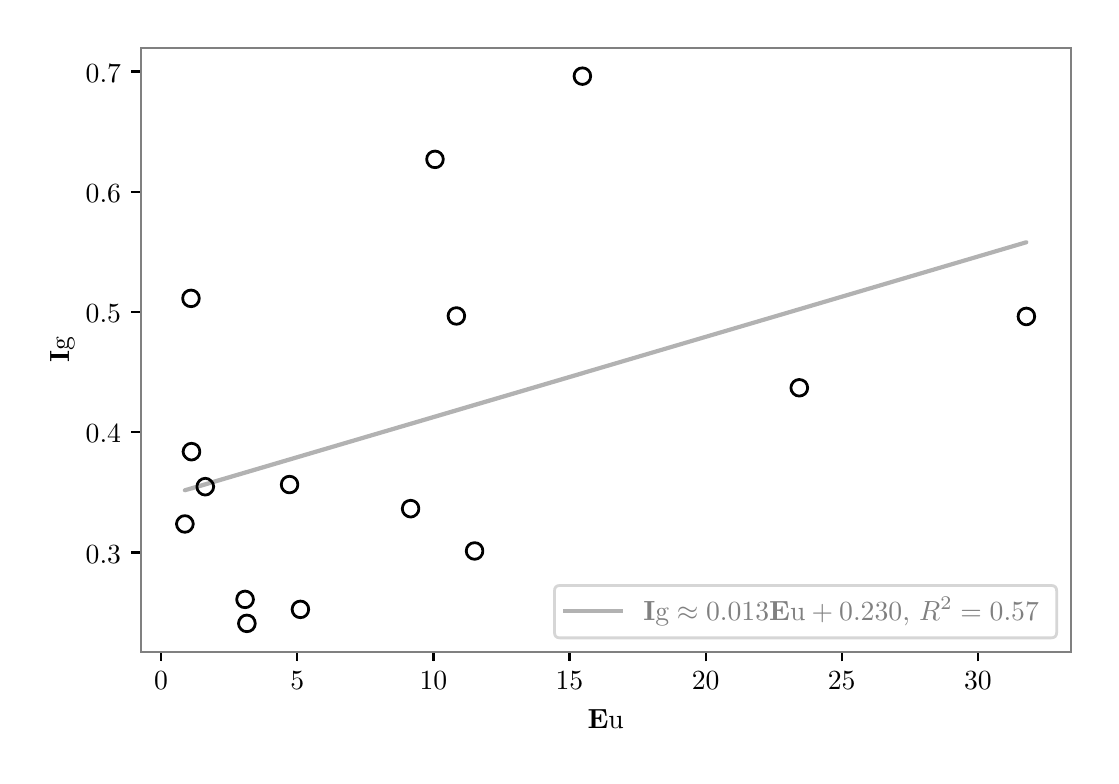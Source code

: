 \begingroup%
\makeatletter%
\begin{pgfpicture}%
\pgfpathrectangle{\pgfpointorigin}{\pgfqpoint{5.315in}{3.642in}}%
\pgfusepath{use as bounding box, clip}%
\begin{pgfscope}%
\pgfsetbuttcap%
\pgfsetmiterjoin%
\definecolor{currentfill}{rgb}{1.0,1.0,1.0}%
\pgfsetfillcolor{currentfill}%
\pgfsetlinewidth{0.0pt}%
\definecolor{currentstroke}{rgb}{1.0,1.0,1.0}%
\pgfsetstrokecolor{currentstroke}%
\pgfsetdash{}{0pt}%
\pgfpathmoveto{\pgfqpoint{0.0in}{0.0in}}%
\pgfpathlineto{\pgfqpoint{5.315in}{0.0in}}%
\pgfpathlineto{\pgfqpoint{5.315in}{3.642in}}%
\pgfpathlineto{\pgfqpoint{0.0in}{3.642in}}%
\pgfpathclose%
\pgfusepath{fill}%
\end{pgfscope}%
\begin{pgfscope}%
\pgfsetbuttcap%
\pgfsetmiterjoin%
\definecolor{currentfill}{rgb}{1.0,1.0,1.0}%
\pgfsetfillcolor{currentfill}%
\pgfsetlinewidth{0.0pt}%
\definecolor{currentstroke}{rgb}{0.0,0.0,0.0}%
\pgfsetstrokecolor{currentstroke}%
\pgfsetstrokeopacity{0.0}%
\pgfsetdash{}{0pt}%
\pgfpathmoveto{\pgfqpoint{0.565in}{0.522in}}%
\pgfpathlineto{\pgfqpoint{5.215in}{0.522in}}%
\pgfpathlineto{\pgfqpoint{5.215in}{3.542in}}%
\pgfpathlineto{\pgfqpoint{0.565in}{3.542in}}%
\pgfpathclose%
\pgfusepath{fill}%
\end{pgfscope}%
\begin{pgfscope}%
\pgfpathrectangle{\pgfqpoint{0.565in}{0.522in}}{\pgfqpoint{4.65in}{3.02in}}%
\pgfusepath{clip}%
\pgfsetbuttcap%
\pgfsetroundjoin%
\definecolor{currentfill}{rgb}{1.0,1.0,1.0}%
\pgfsetfillcolor{currentfill}%
\pgfsetlinewidth{1.004pt}%
\definecolor{currentstroke}{rgb}{0.0,0.0,0.0}%
\pgfsetstrokecolor{currentstroke}%
\pgfsetdash{}{0pt}%
\pgfpathmoveto{\pgfqpoint{0.817in}{2.247in}}%
\pgfpathcurveto{\pgfqpoint{0.828in}{2.247in}}{\pgfqpoint{0.838in}{2.251in}}{\pgfqpoint{0.846in}{2.259in}}%
\pgfpathcurveto{\pgfqpoint{0.854in}{2.267in}}{\pgfqpoint{0.858in}{2.277in}}{\pgfqpoint{0.858in}{2.289in}}%
\pgfpathcurveto{\pgfqpoint{0.858in}{2.3in}}{\pgfqpoint{0.854in}{2.31in}}{\pgfqpoint{0.846in}{2.318in}}%
\pgfpathcurveto{\pgfqpoint{0.838in}{2.326in}}{\pgfqpoint{0.828in}{2.33in}}{\pgfqpoint{0.817in}{2.33in}}%
\pgfpathcurveto{\pgfqpoint{0.806in}{2.33in}}{\pgfqpoint{0.795in}{2.326in}}{\pgfqpoint{0.787in}{2.318in}}%
\pgfpathcurveto{\pgfqpoint{0.779in}{2.31in}}{\pgfqpoint{0.775in}{2.3in}}{\pgfqpoint{0.775in}{2.289in}}%
\pgfpathcurveto{\pgfqpoint{0.775in}{2.277in}}{\pgfqpoint{0.779in}{2.267in}}{\pgfqpoint{0.787in}{2.259in}}%
\pgfpathcurveto{\pgfqpoint{0.795in}{2.251in}}{\pgfqpoint{0.806in}{2.247in}}{\pgfqpoint{0.817in}{2.247in}}%
\pgfpathclose%
\pgfusepath{stroke,fill}%
\end{pgfscope}%
\begin{pgfscope}%
\pgfpathrectangle{\pgfqpoint{0.565in}{0.522in}}{\pgfqpoint{4.65in}{3.02in}}%
\pgfusepath{clip}%
\pgfsetbuttcap%
\pgfsetroundjoin%
\definecolor{currentfill}{rgb}{1.0,1.0,1.0}%
\pgfsetfillcolor{currentfill}%
\pgfsetlinewidth{1.004pt}%
\definecolor{currentstroke}{rgb}{0.0,0.0,0.0}%
\pgfsetstrokecolor{currentstroke}%
\pgfsetdash{}{0pt}%
\pgfpathmoveto{\pgfqpoint{3.858in}{1.8in}}%
\pgfpathcurveto{\pgfqpoint{3.869in}{1.8in}}{\pgfqpoint{3.88in}{1.804in}}{\pgfqpoint{3.888in}{1.812in}}%
\pgfpathcurveto{\pgfqpoint{3.895in}{1.82in}}{\pgfqpoint{3.9in}{1.83in}}{\pgfqpoint{3.9in}{1.841in}}%
\pgfpathcurveto{\pgfqpoint{3.9in}{1.852in}}{\pgfqpoint{3.895in}{1.863in}}{\pgfqpoint{3.888in}{1.871in}}%
\pgfpathcurveto{\pgfqpoint{3.88in}{1.878in}}{\pgfqpoint{3.869in}{1.883in}}{\pgfqpoint{3.858in}{1.883in}}%
\pgfpathcurveto{\pgfqpoint{3.847in}{1.883in}}{\pgfqpoint{3.836in}{1.878in}}{\pgfqpoint{3.829in}{1.871in}}%
\pgfpathcurveto{\pgfqpoint{3.821in}{1.863in}}{\pgfqpoint{3.816in}{1.852in}}{\pgfqpoint{3.816in}{1.841in}}%
\pgfpathcurveto{\pgfqpoint{3.816in}{1.83in}}{\pgfqpoint{3.821in}{1.82in}}{\pgfqpoint{3.829in}{1.812in}}%
\pgfpathcurveto{\pgfqpoint{3.836in}{1.804in}}{\pgfqpoint{3.847in}{1.8in}}{\pgfqpoint{3.858in}{1.8in}}%
\pgfpathclose%
\pgfusepath{stroke,fill}%
\end{pgfscope}%
\begin{pgfscope}%
\pgfpathrectangle{\pgfqpoint{0.565in}{0.522in}}{\pgfqpoint{4.65in}{3.02in}}%
\pgfusepath{clip}%
\pgfsetbuttcap%
\pgfsetroundjoin%
\definecolor{currentfill}{rgb}{1.0,1.0,1.0}%
\pgfsetfillcolor{currentfill}%
\pgfsetlinewidth{1.004pt}%
\definecolor{currentstroke}{rgb}{0.0,0.0,0.0}%
\pgfsetstrokecolor{currentstroke}%
\pgfsetdash{}{0pt}%
\pgfpathmoveto{\pgfqpoint{4.993in}{2.156in}}%
\pgfpathcurveto{\pgfqpoint{5.004in}{2.156in}}{\pgfqpoint{5.015in}{2.161in}}{\pgfqpoint{5.023in}{2.169in}}%
\pgfpathcurveto{\pgfqpoint{5.031in}{2.176in}}{\pgfqpoint{5.035in}{2.187in}}{\pgfqpoint{5.035in}{2.198in}}%
\pgfpathcurveto{\pgfqpoint{5.035in}{2.209in}}{\pgfqpoint{5.031in}{2.22in}}{\pgfqpoint{5.023in}{2.228in}}%
\pgfpathcurveto{\pgfqpoint{5.015in}{2.235in}}{\pgfqpoint{5.004in}{2.24in}}{\pgfqpoint{4.993in}{2.24in}}%
\pgfpathcurveto{\pgfqpoint{4.982in}{2.24in}}{\pgfqpoint{4.972in}{2.235in}}{\pgfqpoint{4.964in}{2.228in}}%
\pgfpathcurveto{\pgfqpoint{4.956in}{2.22in}}{\pgfqpoint{4.952in}{2.209in}}{\pgfqpoint{4.952in}{2.198in}}%
\pgfpathcurveto{\pgfqpoint{4.952in}{2.187in}}{\pgfqpoint{4.956in}{2.176in}}{\pgfqpoint{4.964in}{2.169in}}%
\pgfpathcurveto{\pgfqpoint{4.972in}{2.161in}}{\pgfqpoint{4.982in}{2.156in}}{\pgfqpoint{4.993in}{2.156in}}%
\pgfpathclose%
\pgfusepath{stroke,fill}%
\end{pgfscope}%
\begin{pgfscope}%
\pgfpathrectangle{\pgfqpoint{0.565in}{0.522in}}{\pgfqpoint{4.65in}{3.02in}}%
\pgfusepath{clip}%
\pgfsetbuttcap%
\pgfsetroundjoin%
\definecolor{currentfill}{rgb}{1.0,1.0,1.0}%
\pgfsetfillcolor{currentfill}%
\pgfsetlinewidth{1.004pt}%
\definecolor{currentstroke}{rgb}{0.0,0.0,0.0}%
\pgfsetstrokecolor{currentstroke}%
\pgfsetdash{}{0pt}%
\pgfpathmoveto{\pgfqpoint{1.915in}{1.195in}}%
\pgfpathcurveto{\pgfqpoint{1.926in}{1.195in}}{\pgfqpoint{1.936in}{1.2in}}{\pgfqpoint{1.944in}{1.208in}}%
\pgfpathcurveto{\pgfqpoint{1.952in}{1.215in}}{\pgfqpoint{1.956in}{1.226in}}{\pgfqpoint{1.956in}{1.237in}}%
\pgfpathcurveto{\pgfqpoint{1.956in}{1.248in}}{\pgfqpoint{1.952in}{1.259in}}{\pgfqpoint{1.944in}{1.267in}}%
\pgfpathcurveto{\pgfqpoint{1.936in}{1.274in}}{\pgfqpoint{1.926in}{1.279in}}{\pgfqpoint{1.915in}{1.279in}}%
\pgfpathcurveto{\pgfqpoint{1.904in}{1.279in}}{\pgfqpoint{1.893in}{1.274in}}{\pgfqpoint{1.885in}{1.267in}}%
\pgfpathcurveto{\pgfqpoint{1.878in}{1.259in}}{\pgfqpoint{1.873in}{1.248in}}{\pgfqpoint{1.873in}{1.237in}}%
\pgfpathcurveto{\pgfqpoint{1.873in}{1.226in}}{\pgfqpoint{1.878in}{1.215in}}{\pgfqpoint{1.885in}{1.208in}}%
\pgfpathcurveto{\pgfqpoint{1.893in}{1.2in}}{\pgfqpoint{1.904in}{1.195in}}{\pgfqpoint{1.915in}{1.195in}}%
\pgfpathclose%
\pgfusepath{stroke,fill}%
\end{pgfscope}%
\begin{pgfscope}%
\pgfpathrectangle{\pgfqpoint{0.565in}{0.522in}}{\pgfqpoint{4.65in}{3.02in}}%
\pgfusepath{clip}%
\pgfsetbuttcap%
\pgfsetroundjoin%
\definecolor{currentfill}{rgb}{1.0,1.0,1.0}%
\pgfsetfillcolor{currentfill}%
\pgfsetlinewidth{1.004pt}%
\definecolor{currentstroke}{rgb}{0.0,0.0,0.0}%
\pgfsetstrokecolor{currentstroke}%
\pgfsetdash{}{0pt}%
\pgfpathmoveto{\pgfqpoint{2.774in}{3.358in}}%
\pgfpathcurveto{\pgfqpoint{2.785in}{3.358in}}{\pgfqpoint{2.795in}{3.363in}}{\pgfqpoint{2.803in}{3.37in}}%
\pgfpathcurveto{\pgfqpoint{2.811in}{3.378in}}{\pgfqpoint{2.815in}{3.389in}}{\pgfqpoint{2.815in}{3.4in}}%
\pgfpathcurveto{\pgfqpoint{2.815in}{3.411in}}{\pgfqpoint{2.811in}{3.421in}}{\pgfqpoint{2.803in}{3.429in}}%
\pgfpathcurveto{\pgfqpoint{2.795in}{3.437in}}{\pgfqpoint{2.785in}{3.441in}}{\pgfqpoint{2.774in}{3.441in}}%
\pgfpathcurveto{\pgfqpoint{2.762in}{3.441in}}{\pgfqpoint{2.752in}{3.437in}}{\pgfqpoint{2.744in}{3.429in}}%
\pgfpathcurveto{\pgfqpoint{2.736in}{3.421in}}{\pgfqpoint{2.732in}{3.411in}}{\pgfqpoint{2.732in}{3.4in}}%
\pgfpathcurveto{\pgfqpoint{2.732in}{3.389in}}{\pgfqpoint{2.736in}{3.378in}}{\pgfqpoint{2.744in}{3.37in}}%
\pgfpathcurveto{\pgfqpoint{2.752in}{3.363in}}{\pgfqpoint{2.762in}{3.358in}}{\pgfqpoint{2.774in}{3.358in}}%
\pgfpathclose%
\pgfusepath{stroke,fill}%
\end{pgfscope}%
\begin{pgfscope}%
\pgfpathrectangle{\pgfqpoint{0.565in}{0.522in}}{\pgfqpoint{4.65in}{3.02in}}%
\pgfusepath{clip}%
\pgfsetbuttcap%
\pgfsetroundjoin%
\definecolor{currentfill}{rgb}{1.0,1.0,1.0}%
\pgfsetfillcolor{currentfill}%
\pgfsetlinewidth{1.004pt}%
\definecolor{currentstroke}{rgb}{0.0,0.0,0.0}%
\pgfsetstrokecolor{currentstroke}%
\pgfsetdash{}{0pt}%
\pgfpathmoveto{\pgfqpoint{2.235in}{0.984in}}%
\pgfpathcurveto{\pgfqpoint{2.246in}{0.984in}}{\pgfqpoint{2.256in}{0.988in}}{\pgfqpoint{2.264in}{0.996in}}%
\pgfpathcurveto{\pgfqpoint{2.272in}{1.004in}}{\pgfqpoint{2.276in}{1.014in}}{\pgfqpoint{2.276in}{1.025in}}%
\pgfpathcurveto{\pgfqpoint{2.276in}{1.037in}}{\pgfqpoint{2.272in}{1.047in}}{\pgfqpoint{2.264in}{1.055in}}%
\pgfpathcurveto{\pgfqpoint{2.256in}{1.063in}}{\pgfqpoint{2.246in}{1.067in}}{\pgfqpoint{2.235in}{1.067in}}%
\pgfpathcurveto{\pgfqpoint{2.224in}{1.067in}}{\pgfqpoint{2.213in}{1.063in}}{\pgfqpoint{2.205in}{1.055in}}%
\pgfpathcurveto{\pgfqpoint{2.197in}{1.047in}}{\pgfqpoint{2.193in}{1.037in}}{\pgfqpoint{2.193in}{1.025in}}%
\pgfpathcurveto{\pgfqpoint{2.193in}{1.014in}}{\pgfqpoint{2.197in}{1.004in}}{\pgfqpoint{2.205in}{0.996in}}%
\pgfpathcurveto{\pgfqpoint{2.213in}{0.988in}}{\pgfqpoint{2.224in}{0.984in}}{\pgfqpoint{2.235in}{0.984in}}%
\pgfpathclose%
\pgfusepath{stroke,fill}%
\end{pgfscope}%
\begin{pgfscope}%
\pgfpathrectangle{\pgfqpoint{0.565in}{0.522in}}{\pgfqpoint{4.65in}{3.02in}}%
\pgfusepath{clip}%
\pgfsetbuttcap%
\pgfsetroundjoin%
\definecolor{currentfill}{rgb}{1.0,1.0,1.0}%
\pgfsetfillcolor{currentfill}%
\pgfsetlinewidth{1.004pt}%
\definecolor{currentstroke}{rgb}{0.0,0.0,0.0}%
\pgfsetstrokecolor{currentstroke}%
\pgfsetdash{}{0pt}%
\pgfpathmoveto{\pgfqpoint{0.819in}{1.48in}}%
\pgfpathcurveto{\pgfqpoint{0.83in}{1.48in}}{\pgfqpoint{0.841in}{1.485in}}{\pgfqpoint{0.849in}{1.493in}}%
\pgfpathcurveto{\pgfqpoint{0.856in}{1.5in}}{\pgfqpoint{0.861in}{1.511in}}{\pgfqpoint{0.861in}{1.522in}}%
\pgfpathcurveto{\pgfqpoint{0.861in}{1.533in}}{\pgfqpoint{0.856in}{1.544in}}{\pgfqpoint{0.849in}{1.552in}}%
\pgfpathcurveto{\pgfqpoint{0.841in}{1.559in}}{\pgfqpoint{0.83in}{1.564in}}{\pgfqpoint{0.819in}{1.564in}}%
\pgfpathcurveto{\pgfqpoint{0.808in}{1.564in}}{\pgfqpoint{0.797in}{1.559in}}{\pgfqpoint{0.79in}{1.552in}}%
\pgfpathcurveto{\pgfqpoint{0.782in}{1.544in}}{\pgfqpoint{0.777in}{1.533in}}{\pgfqpoint{0.777in}{1.522in}}%
\pgfpathcurveto{\pgfqpoint{0.777in}{1.511in}}{\pgfqpoint{0.782in}{1.5in}}{\pgfqpoint{0.79in}{1.493in}}%
\pgfpathcurveto{\pgfqpoint{0.797in}{1.485in}}{\pgfqpoint{0.808in}{1.48in}}{\pgfqpoint{0.819in}{1.48in}}%
\pgfpathclose%
\pgfusepath{stroke,fill}%
\end{pgfscope}%
\begin{pgfscope}%
\pgfpathrectangle{\pgfqpoint{0.565in}{0.522in}}{\pgfqpoint{4.65in}{3.02in}}%
\pgfusepath{clip}%
\pgfsetbuttcap%
\pgfsetroundjoin%
\definecolor{currentfill}{rgb}{1.0,1.0,1.0}%
\pgfsetfillcolor{currentfill}%
\pgfsetlinewidth{1.004pt}%
\definecolor{currentstroke}{rgb}{0.0,0.0,0.0}%
\pgfsetstrokecolor{currentstroke}%
\pgfsetdash{}{0pt}%
\pgfpathmoveto{\pgfqpoint{1.364in}{0.692in}}%
\pgfpathcurveto{\pgfqpoint{1.375in}{0.692in}}{\pgfqpoint{1.385in}{0.696in}}{\pgfqpoint{1.393in}{0.704in}}%
\pgfpathcurveto{\pgfqpoint{1.401in}{0.712in}}{\pgfqpoint{1.405in}{0.723in}}{\pgfqpoint{1.405in}{0.734in}}%
\pgfpathcurveto{\pgfqpoint{1.405in}{0.745in}}{\pgfqpoint{1.401in}{0.755in}}{\pgfqpoint{1.393in}{0.763in}}%
\pgfpathcurveto{\pgfqpoint{1.385in}{0.771in}}{\pgfqpoint{1.375in}{0.775in}}{\pgfqpoint{1.364in}{0.775in}}%
\pgfpathcurveto{\pgfqpoint{1.353in}{0.775in}}{\pgfqpoint{1.342in}{0.771in}}{\pgfqpoint{1.334in}{0.763in}}%
\pgfpathcurveto{\pgfqpoint{1.327in}{0.755in}}{\pgfqpoint{1.322in}{0.745in}}{\pgfqpoint{1.322in}{0.734in}}%
\pgfpathcurveto{\pgfqpoint{1.322in}{0.723in}}{\pgfqpoint{1.327in}{0.712in}}{\pgfqpoint{1.334in}{0.704in}}%
\pgfpathcurveto{\pgfqpoint{1.342in}{0.696in}}{\pgfqpoint{1.353in}{0.692in}}{\pgfqpoint{1.364in}{0.692in}}%
\pgfpathclose%
\pgfusepath{stroke,fill}%
\end{pgfscope}%
\begin{pgfscope}%
\pgfpathrectangle{\pgfqpoint{0.565in}{0.522in}}{\pgfqpoint{4.65in}{3.02in}}%
\pgfusepath{clip}%
\pgfsetbuttcap%
\pgfsetroundjoin%
\definecolor{currentfill}{rgb}{1.0,1.0,1.0}%
\pgfsetfillcolor{currentfill}%
\pgfsetlinewidth{1.004pt}%
\definecolor{currentstroke}{rgb}{0.0,0.0,0.0}%
\pgfsetstrokecolor{currentstroke}%
\pgfsetdash{}{0pt}%
\pgfpathmoveto{\pgfqpoint{1.096in}{0.622in}}%
\pgfpathcurveto{\pgfqpoint{1.107in}{0.622in}}{\pgfqpoint{1.118in}{0.626in}}{\pgfqpoint{1.126in}{0.634in}}%
\pgfpathcurveto{\pgfqpoint{1.133in}{0.642in}}{\pgfqpoint{1.138in}{0.652in}}{\pgfqpoint{1.138in}{0.663in}}%
\pgfpathcurveto{\pgfqpoint{1.138in}{0.674in}}{\pgfqpoint{1.133in}{0.685in}}{\pgfqpoint{1.126in}{0.693in}}%
\pgfpathcurveto{\pgfqpoint{1.118in}{0.701in}}{\pgfqpoint{1.107in}{0.705in}}{\pgfqpoint{1.096in}{0.705in}}%
\pgfpathcurveto{\pgfqpoint{1.085in}{0.705in}}{\pgfqpoint{1.074in}{0.701in}}{\pgfqpoint{1.067in}{0.693in}}%
\pgfpathcurveto{\pgfqpoint{1.059in}{0.685in}}{\pgfqpoint{1.054in}{0.674in}}{\pgfqpoint{1.054in}{0.663in}}%
\pgfpathcurveto{\pgfqpoint{1.054in}{0.652in}}{\pgfqpoint{1.059in}{0.642in}}{\pgfqpoint{1.067in}{0.634in}}%
\pgfpathcurveto{\pgfqpoint{1.074in}{0.626in}}{\pgfqpoint{1.085in}{0.622in}}{\pgfqpoint{1.096in}{0.622in}}%
\pgfpathclose%
\pgfusepath{stroke,fill}%
\end{pgfscope}%
\begin{pgfscope}%
\pgfpathrectangle{\pgfqpoint{0.565in}{0.522in}}{\pgfqpoint{4.65in}{3.02in}}%
\pgfusepath{clip}%
\pgfsetbuttcap%
\pgfsetroundjoin%
\definecolor{currentfill}{rgb}{1.0,1.0,1.0}%
\pgfsetfillcolor{currentfill}%
\pgfsetlinewidth{1.004pt}%
\definecolor{currentstroke}{rgb}{0.0,0.0,0.0}%
\pgfsetstrokecolor{currentstroke}%
\pgfsetdash{}{0pt}%
\pgfpathmoveto{\pgfqpoint{0.888in}{1.305in}}%
\pgfpathcurveto{\pgfqpoint{0.899in}{1.305in}}{\pgfqpoint{0.91in}{1.31in}}{\pgfqpoint{0.917in}{1.318in}}%
\pgfpathcurveto{\pgfqpoint{0.925in}{1.325in}}{\pgfqpoint{0.93in}{1.336in}}{\pgfqpoint{0.93in}{1.347in}}%
\pgfpathcurveto{\pgfqpoint{0.93in}{1.358in}}{\pgfqpoint{0.925in}{1.369in}}{\pgfqpoint{0.917in}{1.376in}}%
\pgfpathcurveto{\pgfqpoint{0.91in}{1.384in}}{\pgfqpoint{0.899in}{1.389in}}{\pgfqpoint{0.888in}{1.389in}}%
\pgfpathcurveto{\pgfqpoint{0.877in}{1.389in}}{\pgfqpoint{0.866in}{1.384in}}{\pgfqpoint{0.858in}{1.376in}}%
\pgfpathcurveto{\pgfqpoint{0.851in}{1.369in}}{\pgfqpoint{0.846in}{1.358in}}{\pgfqpoint{0.846in}{1.347in}}%
\pgfpathcurveto{\pgfqpoint{0.846in}{1.336in}}{\pgfqpoint{0.851in}{1.325in}}{\pgfqpoint{0.858in}{1.318in}}%
\pgfpathcurveto{\pgfqpoint{0.866in}{1.31in}}{\pgfqpoint{0.877in}{1.305in}}{\pgfqpoint{0.888in}{1.305in}}%
\pgfpathclose%
\pgfusepath{stroke,fill}%
\end{pgfscope}%
\begin{pgfscope}%
\pgfpathrectangle{\pgfqpoint{0.565in}{0.522in}}{\pgfqpoint{4.65in}{3.02in}}%
\pgfusepath{clip}%
\pgfsetbuttcap%
\pgfsetroundjoin%
\definecolor{currentfill}{rgb}{1.0,1.0,1.0}%
\pgfsetfillcolor{currentfill}%
\pgfsetlinewidth{1.004pt}%
\definecolor{currentstroke}{rgb}{0.0,0.0,0.0}%
\pgfsetstrokecolor{currentstroke}%
\pgfsetdash{}{0pt}%
\pgfpathmoveto{\pgfqpoint{2.144in}{2.159in}}%
\pgfpathcurveto{\pgfqpoint{2.155in}{2.159in}}{\pgfqpoint{2.165in}{2.163in}}{\pgfqpoint{2.173in}{2.171in}}%
\pgfpathcurveto{\pgfqpoint{2.181in}{2.179in}}{\pgfqpoint{2.185in}{2.19in}}{\pgfqpoint{2.185in}{2.201in}}%
\pgfpathcurveto{\pgfqpoint{2.185in}{2.212in}}{\pgfqpoint{2.181in}{2.222in}}{\pgfqpoint{2.173in}{2.23in}}%
\pgfpathcurveto{\pgfqpoint{2.165in}{2.238in}}{\pgfqpoint{2.155in}{2.242in}}{\pgfqpoint{2.144in}{2.242in}}%
\pgfpathcurveto{\pgfqpoint{2.133in}{2.242in}}{\pgfqpoint{2.122in}{2.238in}}{\pgfqpoint{2.114in}{2.23in}}%
\pgfpathcurveto{\pgfqpoint{2.106in}{2.222in}}{\pgfqpoint{2.102in}{2.212in}}{\pgfqpoint{2.102in}{2.201in}}%
\pgfpathcurveto{\pgfqpoint{2.102in}{2.19in}}{\pgfqpoint{2.106in}{2.179in}}{\pgfqpoint{2.114in}{2.171in}}%
\pgfpathcurveto{\pgfqpoint{2.122in}{2.163in}}{\pgfqpoint{2.133in}{2.159in}}{\pgfqpoint{2.144in}{2.159in}}%
\pgfpathclose%
\pgfusepath{stroke,fill}%
\end{pgfscope}%
\begin{pgfscope}%
\pgfpathrectangle{\pgfqpoint{0.565in}{0.522in}}{\pgfqpoint{4.65in}{3.02in}}%
\pgfusepath{clip}%
\pgfsetbuttcap%
\pgfsetroundjoin%
\definecolor{currentfill}{rgb}{1.0,1.0,1.0}%
\pgfsetfillcolor{currentfill}%
\pgfsetlinewidth{1.004pt}%
\definecolor{currentstroke}{rgb}{0.0,0.0,0.0}%
\pgfsetstrokecolor{currentstroke}%
\pgfsetdash{}{0pt}%
\pgfpathmoveto{\pgfqpoint{1.087in}{0.742in}}%
\pgfpathcurveto{\pgfqpoint{1.098in}{0.742in}}{\pgfqpoint{1.109in}{0.746in}}{\pgfqpoint{1.116in}{0.754in}}%
\pgfpathcurveto{\pgfqpoint{1.124in}{0.762in}}{\pgfqpoint{1.129in}{0.772in}}{\pgfqpoint{1.129in}{0.783in}}%
\pgfpathcurveto{\pgfqpoint{1.129in}{0.794in}}{\pgfqpoint{1.124in}{0.805in}}{\pgfqpoint{1.116in}{0.813in}}%
\pgfpathcurveto{\pgfqpoint{1.109in}{0.82in}}{\pgfqpoint{1.098in}{0.825in}}{\pgfqpoint{1.087in}{0.825in}}%
\pgfpathcurveto{\pgfqpoint{1.076in}{0.825in}}{\pgfqpoint{1.065in}{0.82in}}{\pgfqpoint{1.057in}{0.813in}}%
\pgfpathcurveto{\pgfqpoint{1.05in}{0.805in}}{\pgfqpoint{1.045in}{0.794in}}{\pgfqpoint{1.045in}{0.783in}}%
\pgfpathcurveto{\pgfqpoint{1.045in}{0.772in}}{\pgfqpoint{1.05in}{0.762in}}{\pgfqpoint{1.057in}{0.754in}}%
\pgfpathcurveto{\pgfqpoint{1.065in}{0.746in}}{\pgfqpoint{1.076in}{0.742in}}{\pgfqpoint{1.087in}{0.742in}}%
\pgfpathclose%
\pgfusepath{stroke,fill}%
\end{pgfscope}%
\begin{pgfscope}%
\pgfpathrectangle{\pgfqpoint{0.565in}{0.522in}}{\pgfqpoint{4.65in}{3.02in}}%
\pgfusepath{clip}%
\pgfsetbuttcap%
\pgfsetroundjoin%
\definecolor{currentfill}{rgb}{1.0,1.0,1.0}%
\pgfsetfillcolor{currentfill}%
\pgfsetlinewidth{1.004pt}%
\definecolor{currentstroke}{rgb}{0.0,0.0,0.0}%
\pgfsetstrokecolor{currentstroke}%
\pgfsetdash{}{0pt}%
\pgfpathmoveto{\pgfqpoint{0.786in}{1.119in}}%
\pgfpathcurveto{\pgfqpoint{0.797in}{1.119in}}{\pgfqpoint{0.808in}{1.123in}}{\pgfqpoint{0.815in}{1.131in}}%
\pgfpathcurveto{\pgfqpoint{0.823in}{1.139in}}{\pgfqpoint{0.828in}{1.15in}}{\pgfqpoint{0.828in}{1.161in}}%
\pgfpathcurveto{\pgfqpoint{0.828in}{1.172in}}{\pgfqpoint{0.823in}{1.182in}}{\pgfqpoint{0.815in}{1.19in}}%
\pgfpathcurveto{\pgfqpoint{0.808in}{1.198in}}{\pgfqpoint{0.797in}{1.202in}}{\pgfqpoint{0.786in}{1.202in}}%
\pgfpathcurveto{\pgfqpoint{0.775in}{1.202in}}{\pgfqpoint{0.764in}{1.198in}}{\pgfqpoint{0.757in}{1.19in}}%
\pgfpathcurveto{\pgfqpoint{0.749in}{1.182in}}{\pgfqpoint{0.744in}{1.172in}}{\pgfqpoint{0.744in}{1.161in}}%
\pgfpathcurveto{\pgfqpoint{0.744in}{1.15in}}{\pgfqpoint{0.749in}{1.139in}}{\pgfqpoint{0.757in}{1.131in}}%
\pgfpathcurveto{\pgfqpoint{0.764in}{1.123in}}{\pgfqpoint{0.775in}{1.119in}}{\pgfqpoint{0.786in}{1.119in}}%
\pgfpathclose%
\pgfusepath{stroke,fill}%
\end{pgfscope}%
\begin{pgfscope}%
\pgfpathrectangle{\pgfqpoint{0.565in}{0.522in}}{\pgfqpoint{4.65in}{3.02in}}%
\pgfusepath{clip}%
\pgfsetbuttcap%
\pgfsetroundjoin%
\definecolor{currentfill}{rgb}{1.0,1.0,1.0}%
\pgfsetfillcolor{currentfill}%
\pgfsetlinewidth{1.004pt}%
\definecolor{currentstroke}{rgb}{0.0,0.0,0.0}%
\pgfsetstrokecolor{currentstroke}%
\pgfsetdash{}{0pt}%
\pgfpathmoveto{\pgfqpoint{2.037in}{2.942in}}%
\pgfpathcurveto{\pgfqpoint{2.048in}{2.942in}}{\pgfqpoint{2.058in}{2.946in}}{\pgfqpoint{2.066in}{2.954in}}%
\pgfpathcurveto{\pgfqpoint{2.074in}{2.962in}}{\pgfqpoint{2.078in}{2.973in}}{\pgfqpoint{2.078in}{2.984in}}%
\pgfpathcurveto{\pgfqpoint{2.078in}{2.995in}}{\pgfqpoint{2.074in}{3.005in}}{\pgfqpoint{2.066in}{3.013in}}%
\pgfpathcurveto{\pgfqpoint{2.058in}{3.021in}}{\pgfqpoint{2.048in}{3.025in}}{\pgfqpoint{2.037in}{3.025in}}%
\pgfpathcurveto{\pgfqpoint{2.026in}{3.025in}}{\pgfqpoint{2.015in}{3.021in}}{\pgfqpoint{2.007in}{3.013in}}%
\pgfpathcurveto{\pgfqpoint{1.999in}{3.005in}}{\pgfqpoint{1.995in}{2.995in}}{\pgfqpoint{1.995in}{2.984in}}%
\pgfpathcurveto{\pgfqpoint{1.995in}{2.973in}}{\pgfqpoint{1.999in}{2.962in}}{\pgfqpoint{2.007in}{2.954in}}%
\pgfpathcurveto{\pgfqpoint{2.015in}{2.946in}}{\pgfqpoint{2.026in}{2.942in}}{\pgfqpoint{2.037in}{2.942in}}%
\pgfpathclose%
\pgfusepath{stroke,fill}%
\end{pgfscope}%
\begin{pgfscope}%
\pgfpathrectangle{\pgfqpoint{0.565in}{0.522in}}{\pgfqpoint{4.65in}{3.02in}}%
\pgfusepath{clip}%
\pgfsetbuttcap%
\pgfsetroundjoin%
\definecolor{currentfill}{rgb}{1.0,1.0,1.0}%
\pgfsetfillcolor{currentfill}%
\pgfsetlinewidth{1.004pt}%
\definecolor{currentstroke}{rgb}{0.0,0.0,0.0}%
\pgfsetstrokecolor{currentstroke}%
\pgfsetdash{}{0pt}%
\pgfpathmoveto{\pgfqpoint{1.309in}{1.316in}}%
\pgfpathcurveto{\pgfqpoint{1.32in}{1.316in}}{\pgfqpoint{1.331in}{1.32in}}{\pgfqpoint{1.339in}{1.328in}}%
\pgfpathcurveto{\pgfqpoint{1.347in}{1.336in}}{\pgfqpoint{1.351in}{1.346in}}{\pgfqpoint{1.351in}{1.357in}}%
\pgfpathcurveto{\pgfqpoint{1.351in}{1.368in}}{\pgfqpoint{1.347in}{1.379in}}{\pgfqpoint{1.339in}{1.387in}}%
\pgfpathcurveto{\pgfqpoint{1.331in}{1.395in}}{\pgfqpoint{1.32in}{1.399in}}{\pgfqpoint{1.309in}{1.399in}}%
\pgfpathcurveto{\pgfqpoint{1.298in}{1.399in}}{\pgfqpoint{1.288in}{1.395in}}{\pgfqpoint{1.28in}{1.387in}}%
\pgfpathcurveto{\pgfqpoint{1.272in}{1.379in}}{\pgfqpoint{1.268in}{1.368in}}{\pgfqpoint{1.268in}{1.357in}}%
\pgfpathcurveto{\pgfqpoint{1.268in}{1.346in}}{\pgfqpoint{1.272in}{1.336in}}{\pgfqpoint{1.28in}{1.328in}}%
\pgfpathcurveto{\pgfqpoint{1.288in}{1.32in}}{\pgfqpoint{1.298in}{1.316in}}{\pgfqpoint{1.309in}{1.316in}}%
\pgfpathclose%
\pgfusepath{stroke,fill}%
\end{pgfscope}%
\begin{pgfscope}%
\pgfsetbuttcap%
\pgfsetroundjoin%
\definecolor{currentfill}{rgb}{0.0,0.0,0.0}%
\pgfsetfillcolor{currentfill}%
\pgfsetlinewidth{0.803pt}%
\definecolor{currentstroke}{rgb}{0.0,0.0,0.0}%
\pgfsetstrokecolor{currentstroke}%
\pgfsetdash{}{0pt}%
\pgfsys@defobject{currentmarker}{\pgfqpoint{0.0in}{-0.049in}}{\pgfqpoint{0.0in}{0.0in}}{%
\pgfpathmoveto{\pgfqpoint{0.0in}{0.0in}}%
\pgfpathlineto{\pgfqpoint{0.0in}{-0.049in}}%
\pgfusepath{stroke,fill}%
}%
\begin{pgfscope}%
\pgfsys@transformshift{0.667in}{0.522in}%
\pgfsys@useobject{currentmarker}{}%
\end{pgfscope}%
\end{pgfscope}%
\begin{pgfscope}%
\definecolor{textcolor}{rgb}{0.0,0.0,0.0}%
\pgfsetstrokecolor{textcolor}%
\pgfsetfillcolor{textcolor}%
\pgftext[x=0.667in,y=0.424in,,top]{\color{textcolor}\rmfamily\fontsize{10.0}{12.0}\selectfont \(\displaystyle 0\)}%
\end{pgfscope}%
\begin{pgfscope}%
\pgfsetbuttcap%
\pgfsetroundjoin%
\definecolor{currentfill}{rgb}{0.0,0.0,0.0}%
\pgfsetfillcolor{currentfill}%
\pgfsetlinewidth{0.803pt}%
\definecolor{currentstroke}{rgb}{0.0,0.0,0.0}%
\pgfsetstrokecolor{currentstroke}%
\pgfsetdash{}{0pt}%
\pgfsys@defobject{currentmarker}{\pgfqpoint{0.0in}{-0.049in}}{\pgfqpoint{0.0in}{0.0in}}{%
\pgfpathmoveto{\pgfqpoint{0.0in}{0.0in}}%
\pgfpathlineto{\pgfqpoint{0.0in}{-0.049in}}%
\pgfusepath{stroke,fill}%
}%
\begin{pgfscope}%
\pgfsys@transformshift{1.348in}{0.522in}%
\pgfsys@useobject{currentmarker}{}%
\end{pgfscope}%
\end{pgfscope}%
\begin{pgfscope}%
\definecolor{textcolor}{rgb}{0.0,0.0,0.0}%
\pgfsetstrokecolor{textcolor}%
\pgfsetfillcolor{textcolor}%
\pgftext[x=1.348in,y=0.424in,,top]{\color{textcolor}\rmfamily\fontsize{10.0}{12.0}\selectfont \(\displaystyle 5\)}%
\end{pgfscope}%
\begin{pgfscope}%
\pgfsetbuttcap%
\pgfsetroundjoin%
\definecolor{currentfill}{rgb}{0.0,0.0,0.0}%
\pgfsetfillcolor{currentfill}%
\pgfsetlinewidth{0.803pt}%
\definecolor{currentstroke}{rgb}{0.0,0.0,0.0}%
\pgfsetstrokecolor{currentstroke}%
\pgfsetdash{}{0pt}%
\pgfsys@defobject{currentmarker}{\pgfqpoint{0.0in}{-0.049in}}{\pgfqpoint{0.0in}{0.0in}}{%
\pgfpathmoveto{\pgfqpoint{0.0in}{0.0in}}%
\pgfpathlineto{\pgfqpoint{0.0in}{-0.049in}}%
\pgfusepath{stroke,fill}%
}%
\begin{pgfscope}%
\pgfsys@transformshift{2.029in}{0.522in}%
\pgfsys@useobject{currentmarker}{}%
\end{pgfscope}%
\end{pgfscope}%
\begin{pgfscope}%
\definecolor{textcolor}{rgb}{0.0,0.0,0.0}%
\pgfsetstrokecolor{textcolor}%
\pgfsetfillcolor{textcolor}%
\pgftext[x=2.029in,y=0.424in,,top]{\color{textcolor}\rmfamily\fontsize{10.0}{12.0}\selectfont \(\displaystyle 10\)}%
\end{pgfscope}%
\begin{pgfscope}%
\pgfsetbuttcap%
\pgfsetroundjoin%
\definecolor{currentfill}{rgb}{0.0,0.0,0.0}%
\pgfsetfillcolor{currentfill}%
\pgfsetlinewidth{0.803pt}%
\definecolor{currentstroke}{rgb}{0.0,0.0,0.0}%
\pgfsetstrokecolor{currentstroke}%
\pgfsetdash{}{0pt}%
\pgfsys@defobject{currentmarker}{\pgfqpoint{0.0in}{-0.049in}}{\pgfqpoint{0.0in}{0.0in}}{%
\pgfpathmoveto{\pgfqpoint{0.0in}{0.0in}}%
\pgfpathlineto{\pgfqpoint{0.0in}{-0.049in}}%
\pgfusepath{stroke,fill}%
}%
\begin{pgfscope}%
\pgfsys@transformshift{2.709in}{0.522in}%
\pgfsys@useobject{currentmarker}{}%
\end{pgfscope}%
\end{pgfscope}%
\begin{pgfscope}%
\definecolor{textcolor}{rgb}{0.0,0.0,0.0}%
\pgfsetstrokecolor{textcolor}%
\pgfsetfillcolor{textcolor}%
\pgftext[x=2.709in,y=0.424in,,top]{\color{textcolor}\rmfamily\fontsize{10.0}{12.0}\selectfont \(\displaystyle 15\)}%
\end{pgfscope}%
\begin{pgfscope}%
\pgfsetbuttcap%
\pgfsetroundjoin%
\definecolor{currentfill}{rgb}{0.0,0.0,0.0}%
\pgfsetfillcolor{currentfill}%
\pgfsetlinewidth{0.803pt}%
\definecolor{currentstroke}{rgb}{0.0,0.0,0.0}%
\pgfsetstrokecolor{currentstroke}%
\pgfsetdash{}{0pt}%
\pgfsys@defobject{currentmarker}{\pgfqpoint{0.0in}{-0.049in}}{\pgfqpoint{0.0in}{0.0in}}{%
\pgfpathmoveto{\pgfqpoint{0.0in}{0.0in}}%
\pgfpathlineto{\pgfqpoint{0.0in}{-0.049in}}%
\pgfusepath{stroke,fill}%
}%
\begin{pgfscope}%
\pgfsys@transformshift{3.39in}{0.522in}%
\pgfsys@useobject{currentmarker}{}%
\end{pgfscope}%
\end{pgfscope}%
\begin{pgfscope}%
\definecolor{textcolor}{rgb}{0.0,0.0,0.0}%
\pgfsetstrokecolor{textcolor}%
\pgfsetfillcolor{textcolor}%
\pgftext[x=3.39in,y=0.424in,,top]{\color{textcolor}\rmfamily\fontsize{10.0}{12.0}\selectfont \(\displaystyle 20\)}%
\end{pgfscope}%
\begin{pgfscope}%
\pgfsetbuttcap%
\pgfsetroundjoin%
\definecolor{currentfill}{rgb}{0.0,0.0,0.0}%
\pgfsetfillcolor{currentfill}%
\pgfsetlinewidth{0.803pt}%
\definecolor{currentstroke}{rgb}{0.0,0.0,0.0}%
\pgfsetstrokecolor{currentstroke}%
\pgfsetdash{}{0pt}%
\pgfsys@defobject{currentmarker}{\pgfqpoint{0.0in}{-0.049in}}{\pgfqpoint{0.0in}{0.0in}}{%
\pgfpathmoveto{\pgfqpoint{0.0in}{0.0in}}%
\pgfpathlineto{\pgfqpoint{0.0in}{-0.049in}}%
\pgfusepath{stroke,fill}%
}%
\begin{pgfscope}%
\pgfsys@transformshift{4.07in}{0.522in}%
\pgfsys@useobject{currentmarker}{}%
\end{pgfscope}%
\end{pgfscope}%
\begin{pgfscope}%
\definecolor{textcolor}{rgb}{0.0,0.0,0.0}%
\pgfsetstrokecolor{textcolor}%
\pgfsetfillcolor{textcolor}%
\pgftext[x=4.07in,y=0.424in,,top]{\color{textcolor}\rmfamily\fontsize{10.0}{12.0}\selectfont \(\displaystyle 25\)}%
\end{pgfscope}%
\begin{pgfscope}%
\pgfsetbuttcap%
\pgfsetroundjoin%
\definecolor{currentfill}{rgb}{0.0,0.0,0.0}%
\pgfsetfillcolor{currentfill}%
\pgfsetlinewidth{0.803pt}%
\definecolor{currentstroke}{rgb}{0.0,0.0,0.0}%
\pgfsetstrokecolor{currentstroke}%
\pgfsetdash{}{0pt}%
\pgfsys@defobject{currentmarker}{\pgfqpoint{0.0in}{-0.049in}}{\pgfqpoint{0.0in}{0.0in}}{%
\pgfpathmoveto{\pgfqpoint{0.0in}{0.0in}}%
\pgfpathlineto{\pgfqpoint{0.0in}{-0.049in}}%
\pgfusepath{stroke,fill}%
}%
\begin{pgfscope}%
\pgfsys@transformshift{4.751in}{0.522in}%
\pgfsys@useobject{currentmarker}{}%
\end{pgfscope}%
\end{pgfscope}%
\begin{pgfscope}%
\definecolor{textcolor}{rgb}{0.0,0.0,0.0}%
\pgfsetstrokecolor{textcolor}%
\pgfsetfillcolor{textcolor}%
\pgftext[x=4.751in,y=0.424in,,top]{\color{textcolor}\rmfamily\fontsize{10.0}{12.0}\selectfont \(\displaystyle 30\)}%
\end{pgfscope}%
\begin{pgfscope}%
\definecolor{textcolor}{rgb}{0.0,0.0,0.0}%
\pgfsetstrokecolor{textcolor}%
\pgfsetfillcolor{textcolor}%
\pgftext[x=2.89in,y=0.234in,,top]{\color{textcolor}\rmfamily\fontsize{10.0}{12.0}\selectfont \(\displaystyle \mathbf{E}\mbox{u}\)}%
\end{pgfscope}%
\begin{pgfscope}%
\pgfsetbuttcap%
\pgfsetroundjoin%
\definecolor{currentfill}{rgb}{0.0,0.0,0.0}%
\pgfsetfillcolor{currentfill}%
\pgfsetlinewidth{0.803pt}%
\definecolor{currentstroke}{rgb}{0.0,0.0,0.0}%
\pgfsetstrokecolor{currentstroke}%
\pgfsetdash{}{0pt}%
\pgfsys@defobject{currentmarker}{\pgfqpoint{-0.049in}{0.0in}}{\pgfqpoint{0.0in}{0.0in}}{%
\pgfpathmoveto{\pgfqpoint{0.0in}{0.0in}}%
\pgfpathlineto{\pgfqpoint{-0.049in}{0.0in}}%
\pgfusepath{stroke,fill}%
}%
\begin{pgfscope}%
\pgfsys@transformshift{0.565in}{1.018in}%
\pgfsys@useobject{currentmarker}{}%
\end{pgfscope}%
\end{pgfscope}%
\begin{pgfscope}%
\definecolor{textcolor}{rgb}{0.0,0.0,0.0}%
\pgfsetstrokecolor{textcolor}%
\pgfsetfillcolor{textcolor}%
\pgftext[x=0.29in,y=0.965in,left,base]{\color{textcolor}\rmfamily\fontsize{10.0}{12.0}\selectfont \(\displaystyle 0.3\)}%
\end{pgfscope}%
\begin{pgfscope}%
\pgfsetbuttcap%
\pgfsetroundjoin%
\definecolor{currentfill}{rgb}{0.0,0.0,0.0}%
\pgfsetfillcolor{currentfill}%
\pgfsetlinewidth{0.803pt}%
\definecolor{currentstroke}{rgb}{0.0,0.0,0.0}%
\pgfsetstrokecolor{currentstroke}%
\pgfsetdash{}{0pt}%
\pgfsys@defobject{currentmarker}{\pgfqpoint{-0.049in}{0.0in}}{\pgfqpoint{0.0in}{0.0in}}{%
\pgfpathmoveto{\pgfqpoint{0.0in}{0.0in}}%
\pgfpathlineto{\pgfqpoint{-0.049in}{0.0in}}%
\pgfusepath{stroke,fill}%
}%
\begin{pgfscope}%
\pgfsys@transformshift{0.565in}{1.619in}%
\pgfsys@useobject{currentmarker}{}%
\end{pgfscope}%
\end{pgfscope}%
\begin{pgfscope}%
\definecolor{textcolor}{rgb}{0.0,0.0,0.0}%
\pgfsetstrokecolor{textcolor}%
\pgfsetfillcolor{textcolor}%
\pgftext[x=0.29in,y=1.566in,left,base]{\color{textcolor}\rmfamily\fontsize{10.0}{12.0}\selectfont \(\displaystyle 0.4\)}%
\end{pgfscope}%
\begin{pgfscope}%
\pgfsetbuttcap%
\pgfsetroundjoin%
\definecolor{currentfill}{rgb}{0.0,0.0,0.0}%
\pgfsetfillcolor{currentfill}%
\pgfsetlinewidth{0.803pt}%
\definecolor{currentstroke}{rgb}{0.0,0.0,0.0}%
\pgfsetstrokecolor{currentstroke}%
\pgfsetdash{}{0pt}%
\pgfsys@defobject{currentmarker}{\pgfqpoint{-0.049in}{0.0in}}{\pgfqpoint{0.0in}{0.0in}}{%
\pgfpathmoveto{\pgfqpoint{0.0in}{0.0in}}%
\pgfpathlineto{\pgfqpoint{-0.049in}{0.0in}}%
\pgfusepath{stroke,fill}%
}%
\begin{pgfscope}%
\pgfsys@transformshift{0.565in}{2.22in}%
\pgfsys@useobject{currentmarker}{}%
\end{pgfscope}%
\end{pgfscope}%
\begin{pgfscope}%
\definecolor{textcolor}{rgb}{0.0,0.0,0.0}%
\pgfsetstrokecolor{textcolor}%
\pgfsetfillcolor{textcolor}%
\pgftext[x=0.29in,y=2.167in,left,base]{\color{textcolor}\rmfamily\fontsize{10.0}{12.0}\selectfont \(\displaystyle 0.5\)}%
\end{pgfscope}%
\begin{pgfscope}%
\pgfsetbuttcap%
\pgfsetroundjoin%
\definecolor{currentfill}{rgb}{0.0,0.0,0.0}%
\pgfsetfillcolor{currentfill}%
\pgfsetlinewidth{0.803pt}%
\definecolor{currentstroke}{rgb}{0.0,0.0,0.0}%
\pgfsetstrokecolor{currentstroke}%
\pgfsetdash{}{0pt}%
\pgfsys@defobject{currentmarker}{\pgfqpoint{-0.049in}{0.0in}}{\pgfqpoint{0.0in}{0.0in}}{%
\pgfpathmoveto{\pgfqpoint{0.0in}{0.0in}}%
\pgfpathlineto{\pgfqpoint{-0.049in}{0.0in}}%
\pgfusepath{stroke,fill}%
}%
\begin{pgfscope}%
\pgfsys@transformshift{0.565in}{2.821in}%
\pgfsys@useobject{currentmarker}{}%
\end{pgfscope}%
\end{pgfscope}%
\begin{pgfscope}%
\definecolor{textcolor}{rgb}{0.0,0.0,0.0}%
\pgfsetstrokecolor{textcolor}%
\pgfsetfillcolor{textcolor}%
\pgftext[x=0.29in,y=2.769in,left,base]{\color{textcolor}\rmfamily\fontsize{10.0}{12.0}\selectfont \(\displaystyle 0.6\)}%
\end{pgfscope}%
\begin{pgfscope}%
\pgfsetbuttcap%
\pgfsetroundjoin%
\definecolor{currentfill}{rgb}{0.0,0.0,0.0}%
\pgfsetfillcolor{currentfill}%
\pgfsetlinewidth{0.803pt}%
\definecolor{currentstroke}{rgb}{0.0,0.0,0.0}%
\pgfsetstrokecolor{currentstroke}%
\pgfsetdash{}{0pt}%
\pgfsys@defobject{currentmarker}{\pgfqpoint{-0.049in}{0.0in}}{\pgfqpoint{0.0in}{0.0in}}{%
\pgfpathmoveto{\pgfqpoint{0.0in}{0.0in}}%
\pgfpathlineto{\pgfqpoint{-0.049in}{0.0in}}%
\pgfusepath{stroke,fill}%
}%
\begin{pgfscope}%
\pgfsys@transformshift{0.565in}{3.423in}%
\pgfsys@useobject{currentmarker}{}%
\end{pgfscope}%
\end{pgfscope}%
\begin{pgfscope}%
\definecolor{textcolor}{rgb}{0.0,0.0,0.0}%
\pgfsetstrokecolor{textcolor}%
\pgfsetfillcolor{textcolor}%
\pgftext[x=0.29in,y=3.37in,left,base]{\color{textcolor}\rmfamily\fontsize{10.0}{12.0}\selectfont \(\displaystyle 0.7\)}%
\end{pgfscope}%
\begin{pgfscope}%
\definecolor{textcolor}{rgb}{0.0,0.0,0.0}%
\pgfsetstrokecolor{textcolor}%
\pgfsetfillcolor{textcolor}%
\pgftext[x=0.234in,y=2.032in,,bottom,rotate=90.0]{\color{textcolor}\rmfamily\fontsize{10.0}{12.0}\selectfont \(\displaystyle \mathbf{I}\mbox{g}\)}%
\end{pgfscope}%
\begin{pgfscope}%
\pgfpathrectangle{\pgfqpoint{0.565in}{0.522in}}{\pgfqpoint{4.65in}{3.02in}}%
\pgfusepath{clip}%
\pgfsetrectcap%
\pgfsetroundjoin%
\pgfsetlinewidth{1.506pt}%
\definecolor{currentstroke}{rgb}{0.0,0.0,0.0}%
\pgfsetstrokecolor{currentstroke}%
\pgfsetstrokeopacity{0.3}%
\pgfsetdash{}{0pt}%
\pgfpathmoveto{\pgfqpoint{0.817in}{1.338in}}%
\pgfpathlineto{\pgfqpoint{3.858in}{2.234in}}%
\pgfpathlineto{\pgfqpoint{4.993in}{2.569in}}%
\pgfpathlineto{\pgfqpoint{1.915in}{1.661in}}%
\pgfpathlineto{\pgfqpoint{2.774in}{1.914in}}%
\pgfpathlineto{\pgfqpoint{2.235in}{1.756in}}%
\pgfpathlineto{\pgfqpoint{0.819in}{1.338in}}%
\pgfpathlineto{\pgfqpoint{1.364in}{1.499in}}%
\pgfpathlineto{\pgfqpoint{1.096in}{1.42in}}%
\pgfpathlineto{\pgfqpoint{0.888in}{1.359in}}%
\pgfpathlineto{\pgfqpoint{2.144in}{1.729in}}%
\pgfpathlineto{\pgfqpoint{1.087in}{1.417in}}%
\pgfpathlineto{\pgfqpoint{0.786in}{1.329in}}%
\pgfpathlineto{\pgfqpoint{2.037in}{1.697in}}%
\pgfpathlineto{\pgfqpoint{1.309in}{1.483in}}%
\pgfusepath{stroke}%
\end{pgfscope}%
\begin{pgfscope}%
\pgfsetrectcap%
\pgfsetmiterjoin%
\pgfsetlinewidth{0.803pt}%
\definecolor{currentstroke}{rgb}{0.502,0.502,0.502}%
\pgfsetstrokecolor{currentstroke}%
\pgfsetdash{}{0pt}%
\pgfpathmoveto{\pgfqpoint{0.565in}{0.522in}}%
\pgfpathlineto{\pgfqpoint{0.565in}{3.542in}}%
\pgfusepath{stroke}%
\end{pgfscope}%
\begin{pgfscope}%
\pgfsetrectcap%
\pgfsetmiterjoin%
\pgfsetlinewidth{0.803pt}%
\definecolor{currentstroke}{rgb}{0.502,0.502,0.502}%
\pgfsetstrokecolor{currentstroke}%
\pgfsetdash{}{0pt}%
\pgfpathmoveto{\pgfqpoint{5.215in}{0.522in}}%
\pgfpathlineto{\pgfqpoint{5.215in}{3.542in}}%
\pgfusepath{stroke}%
\end{pgfscope}%
\begin{pgfscope}%
\pgfsetrectcap%
\pgfsetmiterjoin%
\pgfsetlinewidth{0.803pt}%
\definecolor{currentstroke}{rgb}{0.502,0.502,0.502}%
\pgfsetstrokecolor{currentstroke}%
\pgfsetdash{}{0pt}%
\pgfpathmoveto{\pgfqpoint{0.565in}{0.522in}}%
\pgfpathlineto{\pgfqpoint{5.215in}{0.522in}}%
\pgfusepath{stroke}%
\end{pgfscope}%
\begin{pgfscope}%
\pgfsetrectcap%
\pgfsetmiterjoin%
\pgfsetlinewidth{0.803pt}%
\definecolor{currentstroke}{rgb}{0.502,0.502,0.502}%
\pgfsetstrokecolor{currentstroke}%
\pgfsetdash{}{0pt}%
\pgfpathmoveto{\pgfqpoint{0.565in}{3.542in}}%
\pgfpathlineto{\pgfqpoint{5.215in}{3.542in}}%
\pgfusepath{stroke}%
\end{pgfscope}%
\begin{pgfscope}%
\pgfsetbuttcap%
\pgfsetmiterjoin%
\definecolor{currentfill}{rgb}{1.0,1.0,1.0}%
\pgfsetfillcolor{currentfill}%
\pgfsetfillopacity{0.8}%
\pgfsetlinewidth{1.004pt}%
\definecolor{currentstroke}{rgb}{0.8,0.8,0.8}%
\pgfsetstrokecolor{currentstroke}%
\pgfsetstrokeopacity{0.8}%
\pgfsetdash{}{0pt}%
\pgfpathmoveto{\pgfqpoint{2.661in}{0.591in}}%
\pgfpathlineto{\pgfqpoint{5.117in}{0.591in}}%
\pgfpathquadraticcurveto{\pgfqpoint{5.145in}{0.591in}}{\pgfqpoint{5.145in}{0.619in}}%
\pgfpathlineto{\pgfqpoint{5.145in}{0.825in}}%
\pgfpathquadraticcurveto{\pgfqpoint{5.145in}{0.853in}}{\pgfqpoint{5.117in}{0.853in}}%
\pgfpathlineto{\pgfqpoint{2.661in}{0.853in}}%
\pgfpathquadraticcurveto{\pgfqpoint{2.634in}{0.853in}}{\pgfqpoint{2.634in}{0.825in}}%
\pgfpathlineto{\pgfqpoint{2.634in}{0.619in}}%
\pgfpathquadraticcurveto{\pgfqpoint{2.634in}{0.591in}}{\pgfqpoint{2.661in}{0.591in}}%
\pgfpathclose%
\pgfusepath{stroke,fill}%
\end{pgfscope}%
\begin{pgfscope}%
\pgfsetrectcap%
\pgfsetroundjoin%
\pgfsetlinewidth{1.506pt}%
\definecolor{currentstroke}{rgb}{0.0,0.0,0.0}%
\pgfsetstrokecolor{currentstroke}%
\pgfsetstrokeopacity{0.3}%
\pgfsetdash{}{0pt}%
\pgfpathmoveto{\pgfqpoint{2.689in}{0.726in}}%
\pgfpathlineto{\pgfqpoint{2.967in}{0.726in}}%
\pgfusepath{stroke}%
\end{pgfscope}%
\begin{pgfscope}%
\definecolor{textcolor}{rgb}{0.502,0.502,0.502}%
\pgfsetstrokecolor{textcolor}%
\pgfsetfillcolor{textcolor}%
\pgftext[x=3.078in,y=0.677in,left,base]{\color{textcolor}\rmfamily\fontsize{10.0}{12.0}\selectfont \(\displaystyle \mathbf{I}\mbox{g} \approx 0.013 \mathbf{E}\mbox{u} + 0.230\), \(\displaystyle R^2=0.57\)}%
\end{pgfscope}%
\end{pgfpicture}%
\makeatother%
\endgroup%
